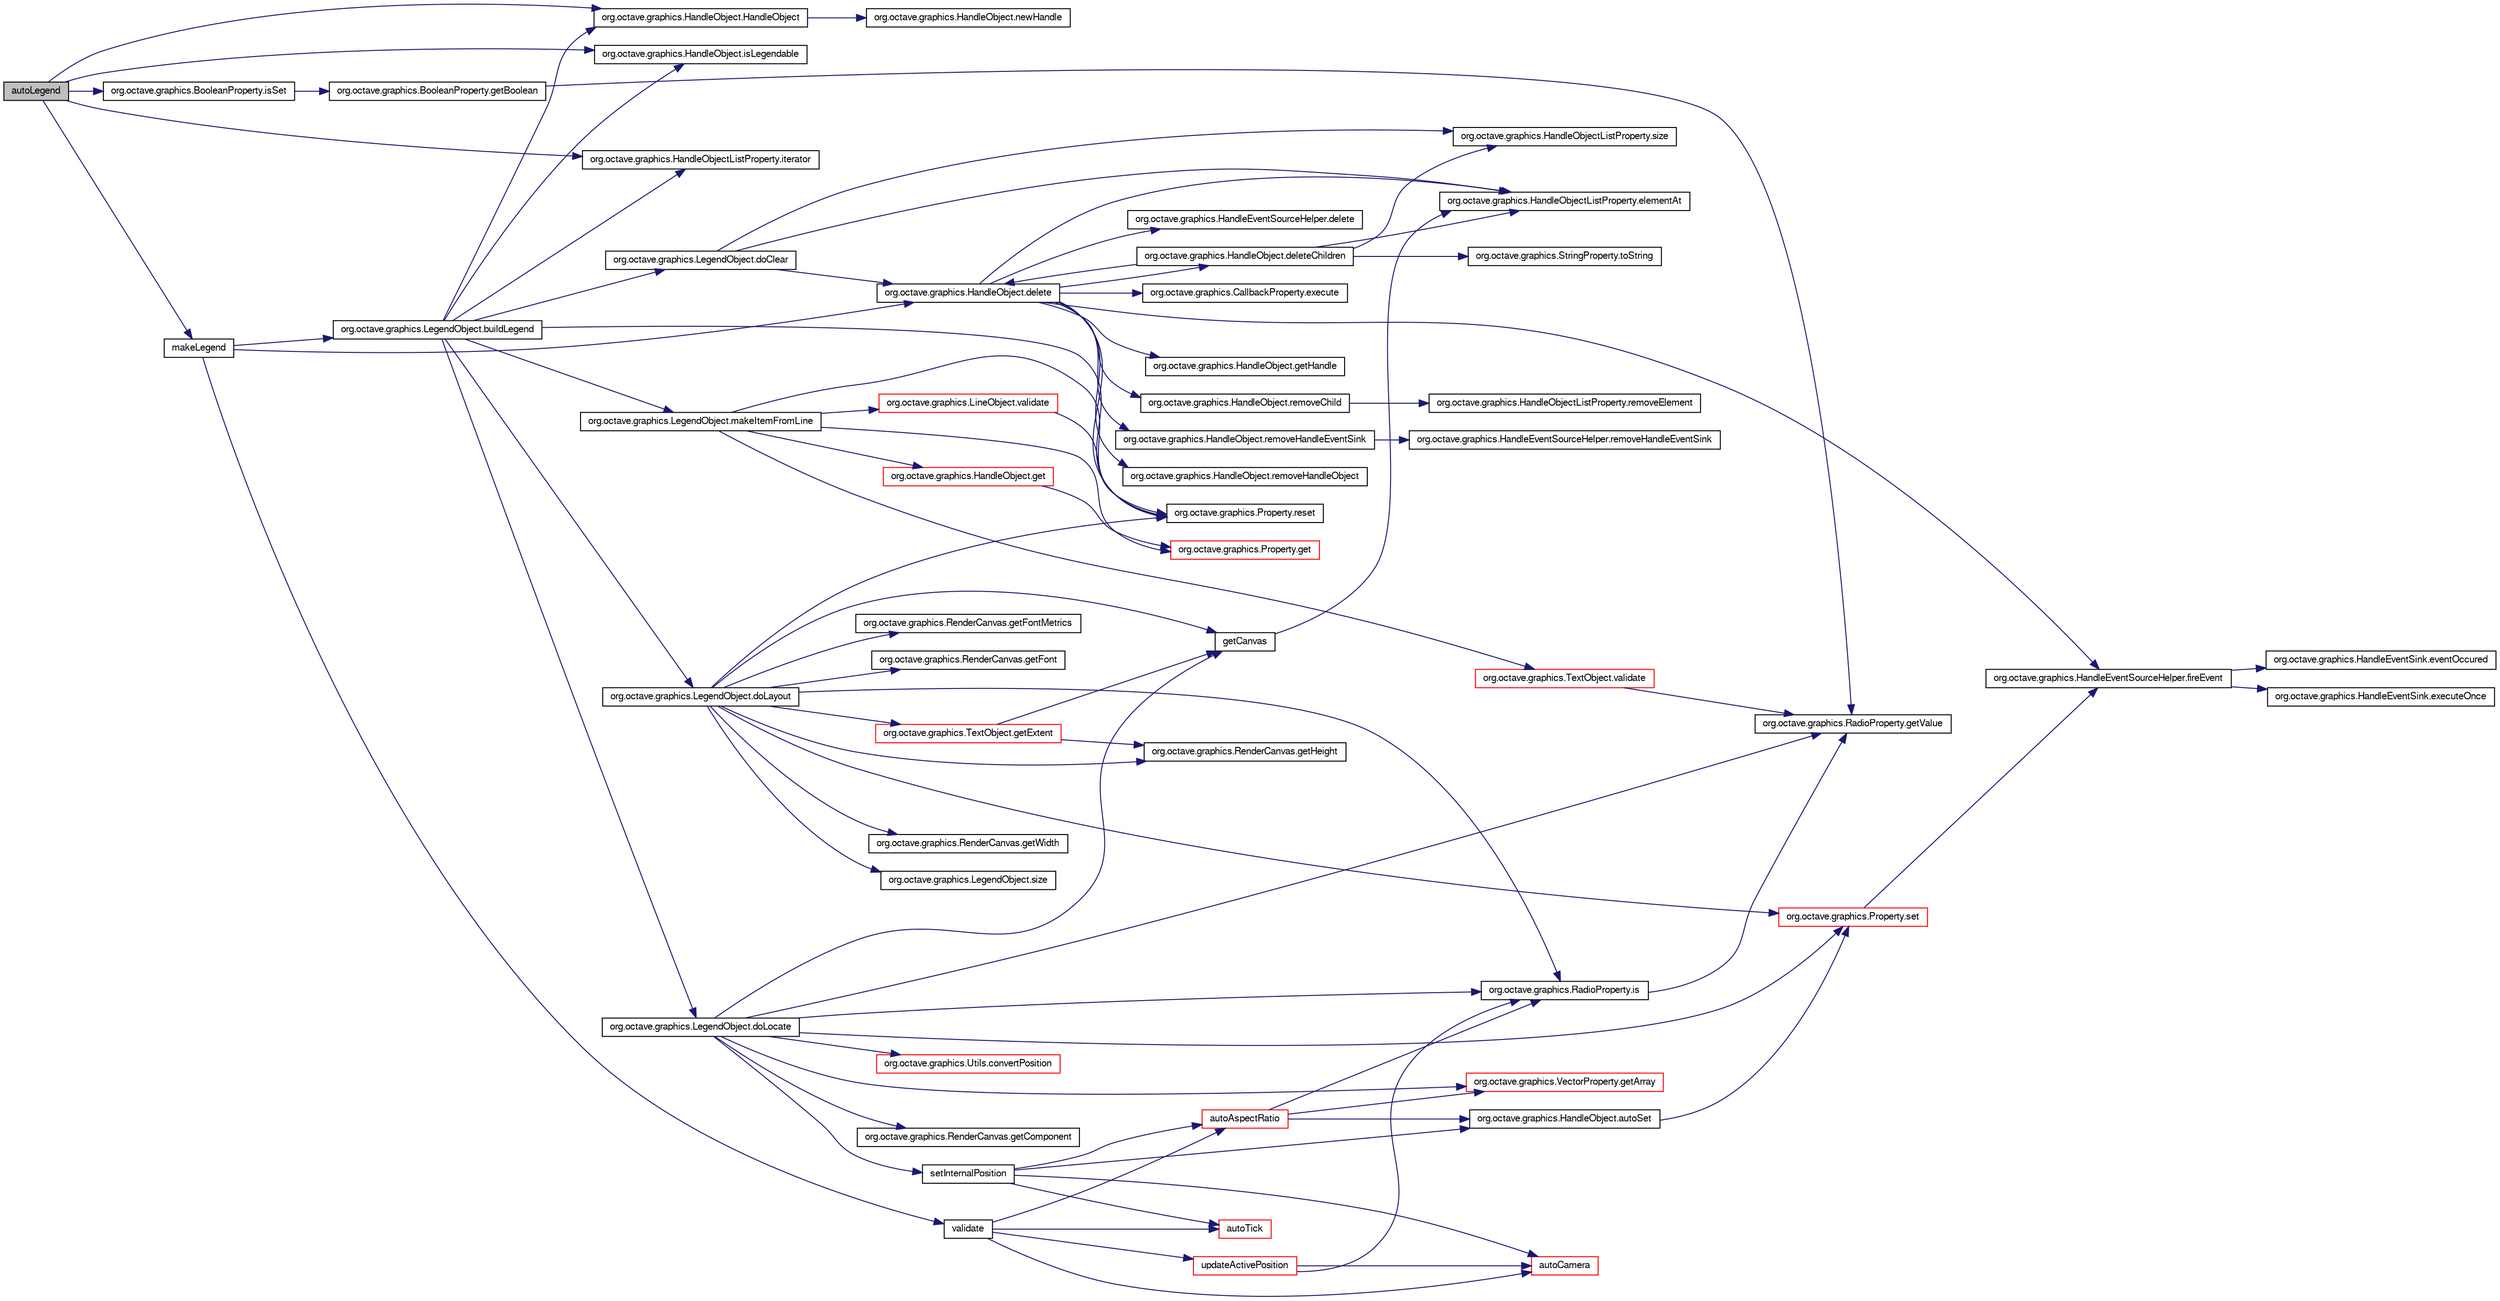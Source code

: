 digraph G
{
  edge [fontname="FreeSans",fontsize="10",labelfontname="FreeSans",labelfontsize="10"];
  node [fontname="FreeSans",fontsize="10",shape=record];
  rankdir="LR";
  Node1 [label="autoLegend",height=0.2,width=0.4,color="black", fillcolor="grey75", style="filled" fontcolor="black"];
  Node1 -> Node2 [color="midnightblue",fontsize="10",style="solid",fontname="FreeSans"];
  Node2 [label="org.octave.graphics.HandleObject.HandleObject",height=0.2,width=0.4,color="black", fillcolor="white", style="filled",URL="$classorg_1_1octave_1_1graphics_1_1_handle_object.html#a2548f8d697e5762db038439e922c4687"];
  Node2 -> Node3 [color="midnightblue",fontsize="10",style="solid",fontname="FreeSans"];
  Node3 [label="org.octave.graphics.HandleObject.newHandle",height=0.2,width=0.4,color="black", fillcolor="white", style="filled",URL="$classorg_1_1octave_1_1graphics_1_1_handle_object.html#aa6f7db0703ad545a98e1eae658777da6"];
  Node1 -> Node4 [color="midnightblue",fontsize="10",style="solid",fontname="FreeSans"];
  Node4 [label="org.octave.graphics.HandleObject.isLegendable",height=0.2,width=0.4,color="black", fillcolor="white", style="filled",URL="$classorg_1_1octave_1_1graphics_1_1_handle_object.html#ad63fa220ec205210cdbbfed916b252d5"];
  Node1 -> Node5 [color="midnightblue",fontsize="10",style="solid",fontname="FreeSans"];
  Node5 [label="org.octave.graphics.BooleanProperty.isSet",height=0.2,width=0.4,color="black", fillcolor="white", style="filled",URL="$classorg_1_1octave_1_1graphics_1_1_boolean_property.html#a0f37ee693b8c642f92730745dcd6b8dc"];
  Node5 -> Node6 [color="midnightblue",fontsize="10",style="solid",fontname="FreeSans"];
  Node6 [label="org.octave.graphics.BooleanProperty.getBoolean",height=0.2,width=0.4,color="black", fillcolor="white", style="filled",URL="$classorg_1_1octave_1_1graphics_1_1_boolean_property.html#a99fc68d1fa96ede78d81f2b038d0083b"];
  Node6 -> Node7 [color="midnightblue",fontsize="10",style="solid",fontname="FreeSans"];
  Node7 [label="org.octave.graphics.RadioProperty.getValue",height=0.2,width=0.4,color="black", fillcolor="white", style="filled",URL="$classorg_1_1octave_1_1graphics_1_1_radio_property.html#a574b29843fb09dff2bf8edd82341f051"];
  Node1 -> Node8 [color="midnightblue",fontsize="10",style="solid",fontname="FreeSans"];
  Node8 [label="org.octave.graphics.HandleObjectListProperty.iterator",height=0.2,width=0.4,color="black", fillcolor="white", style="filled",URL="$classorg_1_1octave_1_1graphics_1_1_handle_object_list_property.html#ab93723cfb646268e7e5a0d824c0e0c25"];
  Node1 -> Node9 [color="midnightblue",fontsize="10",style="solid",fontname="FreeSans"];
  Node9 [label="makeLegend",height=0.2,width=0.4,color="black", fillcolor="white", style="filled",URL="$classorg_1_1octave_1_1graphics_1_1_axes_object.html#af818b4197b31dc2d4e3c704cf6989770"];
  Node9 -> Node10 [color="midnightblue",fontsize="10",style="solid",fontname="FreeSans"];
  Node10 [label="org.octave.graphics.LegendObject.buildLegend",height=0.2,width=0.4,color="black", fillcolor="white", style="filled",URL="$classorg_1_1octave_1_1graphics_1_1_legend_object.html#a55d0f84024ef147bc44d045c3f708dcc"];
  Node10 -> Node11 [color="midnightblue",fontsize="10",style="solid",fontname="FreeSans"];
  Node11 [label="org.octave.graphics.LegendObject.doClear",height=0.2,width=0.4,color="black", fillcolor="white", style="filled",URL="$classorg_1_1octave_1_1graphics_1_1_legend_object.html#a780243cb0457b1d59622f628bfbd45ed"];
  Node11 -> Node12 [color="midnightblue",fontsize="10",style="solid",fontname="FreeSans"];
  Node12 [label="org.octave.graphics.HandleObjectListProperty.size",height=0.2,width=0.4,color="black", fillcolor="white", style="filled",URL="$classorg_1_1octave_1_1graphics_1_1_handle_object_list_property.html#af4b57d21919c42d55af03391f91a1c08"];
  Node11 -> Node13 [color="midnightblue",fontsize="10",style="solid",fontname="FreeSans"];
  Node13 [label="org.octave.graphics.HandleObjectListProperty.elementAt",height=0.2,width=0.4,color="black", fillcolor="white", style="filled",URL="$classorg_1_1octave_1_1graphics_1_1_handle_object_list_property.html#ad4f83b73289f32a66f2d7c611f830616"];
  Node11 -> Node14 [color="midnightblue",fontsize="10",style="solid",fontname="FreeSans"];
  Node14 [label="org.octave.graphics.HandleObject.delete",height=0.2,width=0.4,color="black", fillcolor="white", style="filled",URL="$classorg_1_1octave_1_1graphics_1_1_handle_object.html#a7a4721d0a51e952c211e9b0fea4d8090"];
  Node14 -> Node15 [color="midnightblue",fontsize="10",style="solid",fontname="FreeSans"];
  Node15 [label="org.octave.graphics.HandleEventSourceHelper.delete",height=0.2,width=0.4,color="black", fillcolor="white", style="filled",URL="$classorg_1_1octave_1_1graphics_1_1_handle_event_source_helper.html#a7a4721d0a51e952c211e9b0fea4d8090"];
  Node14 -> Node16 [color="midnightblue",fontsize="10",style="solid",fontname="FreeSans"];
  Node16 [label="org.octave.graphics.HandleObject.deleteChildren",height=0.2,width=0.4,color="black", fillcolor="white", style="filled",URL="$classorg_1_1octave_1_1graphics_1_1_handle_object.html#abf67d882cbea8b20d80544fe5f604e4a"];
  Node16 -> Node14 [color="midnightblue",fontsize="10",style="solid",fontname="FreeSans"];
  Node16 -> Node13 [color="midnightblue",fontsize="10",style="solid",fontname="FreeSans"];
  Node16 -> Node12 [color="midnightblue",fontsize="10",style="solid",fontname="FreeSans"];
  Node16 -> Node17 [color="midnightblue",fontsize="10",style="solid",fontname="FreeSans"];
  Node17 [label="org.octave.graphics.StringProperty.toString",height=0.2,width=0.4,color="black", fillcolor="white", style="filled",URL="$classorg_1_1octave_1_1graphics_1_1_string_property.html#ad146fa8579a5f8a876c4688cc5a68520"];
  Node14 -> Node13 [color="midnightblue",fontsize="10",style="solid",fontname="FreeSans"];
  Node14 -> Node18 [color="midnightblue",fontsize="10",style="solid",fontname="FreeSans"];
  Node18 [label="org.octave.graphics.CallbackProperty.execute",height=0.2,width=0.4,color="black", fillcolor="white", style="filled",URL="$classorg_1_1octave_1_1graphics_1_1_callback_property.html#a61af3e60b94ae3e748f6fbac1e794af7"];
  Node14 -> Node19 [color="midnightblue",fontsize="10",style="solid",fontname="FreeSans"];
  Node19 [label="org.octave.graphics.HandleEventSourceHelper.fireEvent",height=0.2,width=0.4,color="black", fillcolor="white", style="filled",URL="$classorg_1_1octave_1_1graphics_1_1_handle_event_source_helper.html#a5796b678f5ec69c49edfb0433a55fcdd"];
  Node19 -> Node20 [color="midnightblue",fontsize="10",style="solid",fontname="FreeSans"];
  Node20 [label="org.octave.graphics.HandleEventSink.eventOccured",height=0.2,width=0.4,color="black", fillcolor="white", style="filled",URL="$interfaceorg_1_1octave_1_1graphics_1_1_handle_event_sink.html#af57803a1a5423527ed510fa8f99837d3"];
  Node19 -> Node21 [color="midnightblue",fontsize="10",style="solid",fontname="FreeSans"];
  Node21 [label="org.octave.graphics.HandleEventSink.executeOnce",height=0.2,width=0.4,color="black", fillcolor="white", style="filled",URL="$interfaceorg_1_1octave_1_1graphics_1_1_handle_event_sink.html#a8e7a2e3153e7c94f6129087e2a6a62b5"];
  Node14 -> Node22 [color="midnightblue",fontsize="10",style="solid",fontname="FreeSans"];
  Node22 [label="org.octave.graphics.HandleObject.getHandle",height=0.2,width=0.4,color="black", fillcolor="white", style="filled",URL="$classorg_1_1octave_1_1graphics_1_1_handle_object.html#a3207284cab419867fbf6a9fd174c6cf0"];
  Node14 -> Node23 [color="midnightblue",fontsize="10",style="solid",fontname="FreeSans"];
  Node23 [label="org.octave.graphics.HandleObject.removeChild",height=0.2,width=0.4,color="black", fillcolor="white", style="filled",URL="$classorg_1_1octave_1_1graphics_1_1_handle_object.html#affde818e58d4c9210b1519dd5cab6ebc"];
  Node23 -> Node24 [color="midnightblue",fontsize="10",style="solid",fontname="FreeSans"];
  Node24 [label="org.octave.graphics.HandleObjectListProperty.removeElement",height=0.2,width=0.4,color="black", fillcolor="white", style="filled",URL="$classorg_1_1octave_1_1graphics_1_1_handle_object_list_property.html#a94297a98252f99143fe85f422ec282a3"];
  Node14 -> Node25 [color="midnightblue",fontsize="10",style="solid",fontname="FreeSans"];
  Node25 [label="org.octave.graphics.HandleObject.removeHandleEventSink",height=0.2,width=0.4,color="black", fillcolor="white", style="filled",URL="$classorg_1_1octave_1_1graphics_1_1_handle_object.html#a39e96512c958e3e841cac9ca44f63057"];
  Node25 -> Node26 [color="midnightblue",fontsize="10",style="solid",fontname="FreeSans"];
  Node26 [label="org.octave.graphics.HandleEventSourceHelper.removeHandleEventSink",height=0.2,width=0.4,color="black", fillcolor="white", style="filled",URL="$classorg_1_1octave_1_1graphics_1_1_handle_event_source_helper.html#a39e96512c958e3e841cac9ca44f63057"];
  Node14 -> Node27 [color="midnightblue",fontsize="10",style="solid",fontname="FreeSans"];
  Node27 [label="org.octave.graphics.HandleObject.removeHandleObject",height=0.2,width=0.4,color="black", fillcolor="white", style="filled",URL="$classorg_1_1octave_1_1graphics_1_1_handle_object.html#aec9142b5fb7d1f1819b94a2da7e0f7a1"];
  Node14 -> Node28 [color="midnightblue",fontsize="10",style="solid",fontname="FreeSans"];
  Node28 [label="org.octave.graphics.Property.reset",height=0.2,width=0.4,color="black", fillcolor="white", style="filled",URL="$classorg_1_1octave_1_1graphics_1_1_property.html#ab66b5dbada95d5c93af2876420fb49ec"];
  Node10 -> Node8 [color="midnightblue",fontsize="10",style="solid",fontname="FreeSans"];
  Node10 -> Node2 [color="midnightblue",fontsize="10",style="solid",fontname="FreeSans"];
  Node10 -> Node4 [color="midnightblue",fontsize="10",style="solid",fontname="FreeSans"];
  Node10 -> Node29 [color="midnightblue",fontsize="10",style="solid",fontname="FreeSans"];
  Node29 [label="org.octave.graphics.LegendObject.makeItemFromLine",height=0.2,width=0.4,color="black", fillcolor="white", style="filled",URL="$classorg_1_1octave_1_1graphics_1_1_legend_object.html#a598b175813e2ec682d9708aaf440f5f1"];
  Node29 -> Node28 [color="midnightblue",fontsize="10",style="solid",fontname="FreeSans"];
  Node29 -> Node30 [color="midnightblue",fontsize="10",style="solid",fontname="FreeSans"];
  Node30 [label="org.octave.graphics.Property.get",height=0.2,width=0.4,color="red", fillcolor="white", style="filled",URL="$classorg_1_1octave_1_1graphics_1_1_property.html#a1dcb9a3ca99e59be2606b68eb18036a0"];
  Node29 -> Node31 [color="midnightblue",fontsize="10",style="solid",fontname="FreeSans"];
  Node31 [label="org.octave.graphics.TextObject.validate",height=0.2,width=0.4,color="red", fillcolor="white", style="filled",URL="$classorg_1_1octave_1_1graphics_1_1_text_object.html#a41d45236c37b75848f4b1667a11fb50e"];
  Node31 -> Node7 [color="midnightblue",fontsize="10",style="solid",fontname="FreeSans"];
  Node29 -> Node32 [color="midnightblue",fontsize="10",style="solid",fontname="FreeSans"];
  Node32 [label="org.octave.graphics.HandleObject.get",height=0.2,width=0.4,color="red", fillcolor="white", style="filled",URL="$classorg_1_1octave_1_1graphics_1_1_handle_object.html#a0b91f13a43a94a8da8db243d1c015710"];
  Node32 -> Node30 [color="midnightblue",fontsize="10",style="solid",fontname="FreeSans"];
  Node29 -> Node33 [color="midnightblue",fontsize="10",style="solid",fontname="FreeSans"];
  Node33 [label="org.octave.graphics.LineObject.validate",height=0.2,width=0.4,color="red", fillcolor="white", style="filled",URL="$classorg_1_1octave_1_1graphics_1_1_line_object.html#a41d45236c37b75848f4b1667a11fb50e"];
  Node33 -> Node28 [color="midnightblue",fontsize="10",style="solid",fontname="FreeSans"];
  Node10 -> Node34 [color="midnightblue",fontsize="10",style="solid",fontname="FreeSans"];
  Node34 [label="org.octave.graphics.LegendObject.doLayout",height=0.2,width=0.4,color="black", fillcolor="white", style="filled",URL="$classorg_1_1octave_1_1graphics_1_1_legend_object.html#abf88fa0b9edf8ede8c6b1bd9e3510d4f"];
  Node34 -> Node35 [color="midnightblue",fontsize="10",style="solid",fontname="FreeSans"];
  Node35 [label="getCanvas",height=0.2,width=0.4,color="black", fillcolor="white", style="filled",URL="$classorg_1_1octave_1_1graphics_1_1_axes_object.html#a4f7f24e8f6fae612a9184b2c43646641"];
  Node35 -> Node13 [color="midnightblue",fontsize="10",style="solid",fontname="FreeSans"];
  Node34 -> Node36 [color="midnightblue",fontsize="10",style="solid",fontname="FreeSans"];
  Node36 [label="org.octave.graphics.RenderCanvas.getFontMetrics",height=0.2,width=0.4,color="black", fillcolor="white", style="filled",URL="$interfaceorg_1_1octave_1_1graphics_1_1_render_canvas.html#ab9ef3aa572da248f604d696be42258d3"];
  Node34 -> Node37 [color="midnightblue",fontsize="10",style="solid",fontname="FreeSans"];
  Node37 [label="org.octave.graphics.RenderCanvas.getFont",height=0.2,width=0.4,color="black", fillcolor="white", style="filled",URL="$interfaceorg_1_1octave_1_1graphics_1_1_render_canvas.html#a79bfb667655b3d0b7d01e31f6d543642"];
  Node34 -> Node38 [color="midnightblue",fontsize="10",style="solid",fontname="FreeSans"];
  Node38 [label="org.octave.graphics.RadioProperty.is",height=0.2,width=0.4,color="black", fillcolor="white", style="filled",URL="$classorg_1_1octave_1_1graphics_1_1_radio_property.html#a6b679eb3fe87358e20dc354d8f0e06b7"];
  Node38 -> Node7 [color="midnightblue",fontsize="10",style="solid",fontname="FreeSans"];
  Node34 -> Node39 [color="midnightblue",fontsize="10",style="solid",fontname="FreeSans"];
  Node39 [label="org.octave.graphics.TextObject.getExtent",height=0.2,width=0.4,color="red", fillcolor="white", style="filled",URL="$classorg_1_1octave_1_1graphics_1_1_text_object.html#ad486ea28a168e867b0cdf0ded8179041"];
  Node39 -> Node35 [color="midnightblue",fontsize="10",style="solid",fontname="FreeSans"];
  Node39 -> Node40 [color="midnightblue",fontsize="10",style="solid",fontname="FreeSans"];
  Node40 [label="org.octave.graphics.RenderCanvas.getHeight",height=0.2,width=0.4,color="black", fillcolor="white", style="filled",URL="$interfaceorg_1_1octave_1_1graphics_1_1_render_canvas.html#a07efb2a4e9a982688c8bb3c3f21d1092"];
  Node34 -> Node28 [color="midnightblue",fontsize="10",style="solid",fontname="FreeSans"];
  Node34 -> Node41 [color="midnightblue",fontsize="10",style="solid",fontname="FreeSans"];
  Node41 [label="org.octave.graphics.Property.set",height=0.2,width=0.4,color="red", fillcolor="white", style="filled",URL="$classorg_1_1octave_1_1graphics_1_1_property.html#afa1a5457d4b402c51eb58b213de1065f"];
  Node41 -> Node19 [color="midnightblue",fontsize="10",style="solid",fontname="FreeSans"];
  Node34 -> Node42 [color="midnightblue",fontsize="10",style="solid",fontname="FreeSans"];
  Node42 [label="org.octave.graphics.RenderCanvas.getWidth",height=0.2,width=0.4,color="black", fillcolor="white", style="filled",URL="$interfaceorg_1_1octave_1_1graphics_1_1_render_canvas.html#a67a0997183f24da19b776d96c1052998"];
  Node34 -> Node40 [color="midnightblue",fontsize="10",style="solid",fontname="FreeSans"];
  Node34 -> Node43 [color="midnightblue",fontsize="10",style="solid",fontname="FreeSans"];
  Node43 [label="org.octave.graphics.LegendObject.size",height=0.2,width=0.4,color="black", fillcolor="white", style="filled",URL="$classorg_1_1octave_1_1graphics_1_1_legend_object.html#af4b57d21919c42d55af03391f91a1c08"];
  Node10 -> Node44 [color="midnightblue",fontsize="10",style="solid",fontname="FreeSans"];
  Node44 [label="org.octave.graphics.LegendObject.doLocate",height=0.2,width=0.4,color="black", fillcolor="white", style="filled",URL="$classorg_1_1octave_1_1graphics_1_1_legend_object.html#af0ec59e0f5939c1311544166debd60c0"];
  Node44 -> Node38 [color="midnightblue",fontsize="10",style="solid",fontname="FreeSans"];
  Node44 -> Node35 [color="midnightblue",fontsize="10",style="solid",fontname="FreeSans"];
  Node44 -> Node45 [color="midnightblue",fontsize="10",style="solid",fontname="FreeSans"];
  Node45 [label="org.octave.graphics.Utils.convertPosition",height=0.2,width=0.4,color="red", fillcolor="white", style="filled",URL="$classorg_1_1octave_1_1graphics_1_1_utils.html#abc92528a969cc7b9b28c0a491e61a7a6"];
  Node44 -> Node46 [color="midnightblue",fontsize="10",style="solid",fontname="FreeSans"];
  Node46 [label="org.octave.graphics.VectorProperty.getArray",height=0.2,width=0.4,color="red", fillcolor="white", style="filled",URL="$classorg_1_1octave_1_1graphics_1_1_vector_property.html#ac9573ab949db7e86c1b0bd502d50e9f1"];
  Node44 -> Node7 [color="midnightblue",fontsize="10",style="solid",fontname="FreeSans"];
  Node44 -> Node47 [color="midnightblue",fontsize="10",style="solid",fontname="FreeSans"];
  Node47 [label="org.octave.graphics.RenderCanvas.getComponent",height=0.2,width=0.4,color="black", fillcolor="white", style="filled",URL="$interfaceorg_1_1octave_1_1graphics_1_1_render_canvas.html#a3d16ca3166d8e4af4a7a285efefe3c1f"];
  Node44 -> Node41 [color="midnightblue",fontsize="10",style="solid",fontname="FreeSans"];
  Node44 -> Node48 [color="midnightblue",fontsize="10",style="solid",fontname="FreeSans"];
  Node48 [label="setInternalPosition",height=0.2,width=0.4,color="black", fillcolor="white", style="filled",URL="$classorg_1_1octave_1_1graphics_1_1_axes_object.html#a7623552654335ed9c42976d9f5c79c02"];
  Node48 -> Node49 [color="midnightblue",fontsize="10",style="solid",fontname="FreeSans"];
  Node49 [label="autoAspectRatio",height=0.2,width=0.4,color="red", fillcolor="white", style="filled",URL="$classorg_1_1octave_1_1graphics_1_1_axes_object.html#a3b96f348814a0162983f78d71d1b38ea"];
  Node49 -> Node50 [color="midnightblue",fontsize="10",style="solid",fontname="FreeSans"];
  Node50 [label="org.octave.graphics.HandleObject.autoSet",height=0.2,width=0.4,color="black", fillcolor="white", style="filled",URL="$classorg_1_1octave_1_1graphics_1_1_handle_object.html#a8d2c5ee6879fc8f2e181270b7ea9e934"];
  Node50 -> Node41 [color="midnightblue",fontsize="10",style="solid",fontname="FreeSans"];
  Node49 -> Node46 [color="midnightblue",fontsize="10",style="solid",fontname="FreeSans"];
  Node49 -> Node38 [color="midnightblue",fontsize="10",style="solid",fontname="FreeSans"];
  Node48 -> Node51 [color="midnightblue",fontsize="10",style="solid",fontname="FreeSans"];
  Node51 [label="autoCamera",height=0.2,width=0.4,color="red", fillcolor="white", style="filled",URL="$classorg_1_1octave_1_1graphics_1_1_axes_object.html#ad8c380ebccb2c7d98383bc75ad470f38"];
  Node48 -> Node50 [color="midnightblue",fontsize="10",style="solid",fontname="FreeSans"];
  Node48 -> Node52 [color="midnightblue",fontsize="10",style="solid",fontname="FreeSans"];
  Node52 [label="autoTick",height=0.2,width=0.4,color="red", fillcolor="white", style="filled",URL="$classorg_1_1octave_1_1graphics_1_1_axes_object.html#ae678d53e3bb84db6ff9838a811e30aa4"];
  Node10 -> Node28 [color="midnightblue",fontsize="10",style="solid",fontname="FreeSans"];
  Node9 -> Node14 [color="midnightblue",fontsize="10",style="solid",fontname="FreeSans"];
  Node9 -> Node53 [color="midnightblue",fontsize="10",style="solid",fontname="FreeSans"];
  Node53 [label="validate",height=0.2,width=0.4,color="black", fillcolor="white", style="filled",URL="$classorg_1_1octave_1_1graphics_1_1_axes_object.html#a41d45236c37b75848f4b1667a11fb50e"];
  Node53 -> Node49 [color="midnightblue",fontsize="10",style="solid",fontname="FreeSans"];
  Node53 -> Node51 [color="midnightblue",fontsize="10",style="solid",fontname="FreeSans"];
  Node53 -> Node52 [color="midnightblue",fontsize="10",style="solid",fontname="FreeSans"];
  Node53 -> Node54 [color="midnightblue",fontsize="10",style="solid",fontname="FreeSans"];
  Node54 [label="updateActivePosition",height=0.2,width=0.4,color="red", fillcolor="white", style="filled",URL="$classorg_1_1octave_1_1graphics_1_1_axes_object.html#ade2f110d5abeb2807c9a26961bf257a0"];
  Node54 -> Node51 [color="midnightblue",fontsize="10",style="solid",fontname="FreeSans"];
  Node54 -> Node38 [color="midnightblue",fontsize="10",style="solid",fontname="FreeSans"];
}
